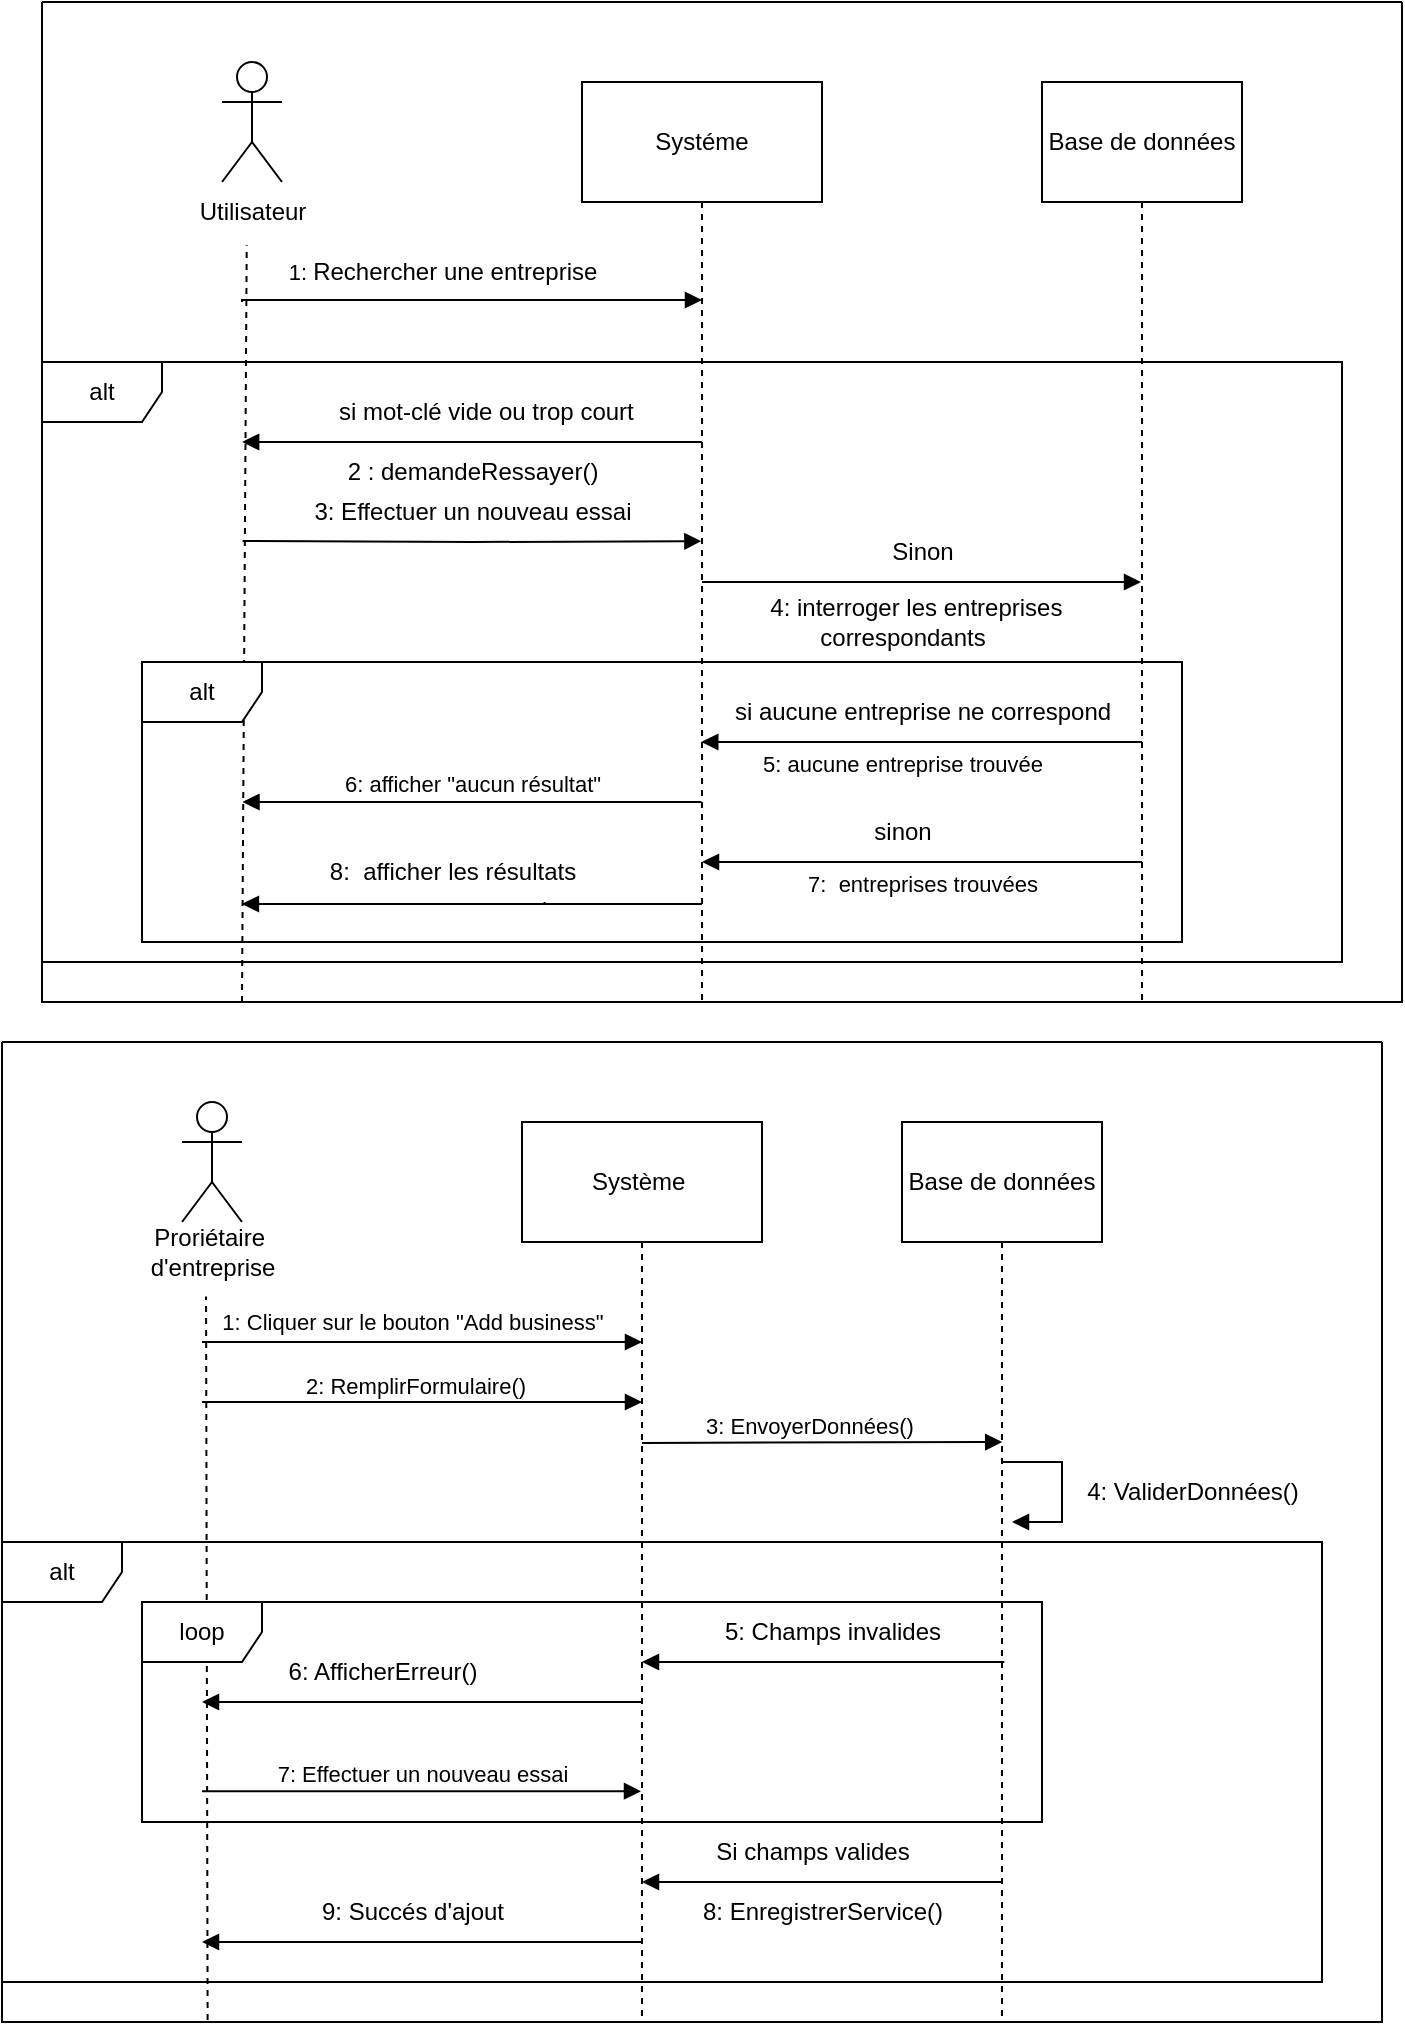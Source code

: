 <mxfile version="26.2.14">
  <diagram name="Page-1" id="2YBvvXClWsGukQMizWep">
    <mxGraphModel dx="1273" dy="570" grid="1" gridSize="10" guides="1" tooltips="1" connect="1" arrows="1" fold="1" page="1" pageScale="1" pageWidth="850" pageHeight="1100" math="0" shadow="0">
      <root>
        <mxCell id="0" />
        <mxCell id="1" parent="0" />
        <mxCell id="dc0nqa92FMbY49DklVH1-14" value="" style="swimlane;startSize=0;" parent="1" vertex="1">
          <mxGeometry x="90" y="540" width="690" height="490" as="geometry">
            <mxRectangle x="80" y="30" width="50" height="40" as="alternateBounds" />
          </mxGeometry>
        </mxCell>
        <mxCell id="dc0nqa92FMbY49DklVH1-15" value="Proriétaire&amp;nbsp;&lt;div&gt;d&#39;entreprise&lt;/div&gt;" style="text;html=1;align=center;verticalAlign=middle;resizable=0;points=[];autosize=1;strokeColor=none;fillColor=none;" parent="dc0nqa92FMbY49DklVH1-14" vertex="1">
          <mxGeometry x="60" y="85" width="90" height="40" as="geometry" />
        </mxCell>
        <mxCell id="dc0nqa92FMbY49DklVH1-20" value="" style="endArrow=none;dashed=1;html=1;rounded=0;entryX=0.467;entryY=1.056;entryDx=0;entryDy=0;entryPerimeter=0;exitX=0.149;exitY=0.998;exitDx=0;exitDy=0;exitPerimeter=0;" parent="dc0nqa92FMbY49DklVH1-14" source="dc0nqa92FMbY49DklVH1-14" target="dc0nqa92FMbY49DklVH1-15" edge="1">
          <mxGeometry width="50" height="50" relative="1" as="geometry">
            <mxPoint x="105" y="340" as="sourcePoint" />
            <mxPoint x="223.22" y="150" as="targetPoint" />
            <Array as="points" />
          </mxGeometry>
        </mxCell>
        <mxCell id="dc0nqa92FMbY49DklVH1-21" value="" style="shape=umlActor;verticalLabelPosition=bottom;verticalAlign=top;html=1;outlineConnect=0;" parent="dc0nqa92FMbY49DklVH1-14" vertex="1">
          <mxGeometry x="90" y="30" width="30" height="60" as="geometry" />
        </mxCell>
        <mxCell id="JqO3XtMDO4aosh0jrj5c-3" value="" style="endArrow=block;endFill=1;html=1;edgeStyle=orthogonalEdgeStyle;align=left;verticalAlign=top;rounded=0;entryX=0.501;entryY=0.346;entryDx=0;entryDy=0;entryPerimeter=0;" parent="dc0nqa92FMbY49DklVH1-14" edge="1">
          <mxGeometry x="-1" relative="1" as="geometry">
            <mxPoint x="320" y="200.46" as="sourcePoint" />
            <mxPoint x="500.1" y="200.0" as="targetPoint" />
            <Array as="points">
              <mxPoint x="320" y="199.46" />
            </Array>
          </mxGeometry>
        </mxCell>
        <mxCell id="JqO3XtMDO4aosh0jrj5c-4" value="3:&amp;nbsp;EnvoyerDonnées()" style="edgeLabel;resizable=0;html=1;align=left;verticalAlign=bottom;" parent="JqO3XtMDO4aosh0jrj5c-3" connectable="0" vertex="1">
          <mxGeometry x="-1" relative="1" as="geometry">
            <mxPoint x="30" as="offset" />
          </mxGeometry>
        </mxCell>
        <mxCell id="JqO3XtMDO4aosh0jrj5c-10" value="7: Effectuer un nouveau essai" style="html=1;verticalAlign=bottom;endArrow=block;curved=0;rounded=0;" parent="dc0nqa92FMbY49DklVH1-14" target="dc0nqa92FMbY49DklVH1-11" edge="1">
          <mxGeometry relative="1" as="geometry">
            <mxPoint x="100" y="374.62" as="sourcePoint" />
            <mxPoint x="190" y="374.62" as="targetPoint" />
          </mxGeometry>
        </mxCell>
        <mxCell id="JqO3XtMDO4aosh0jrj5c-12" value="" style="html=1;verticalAlign=bottom;endArrow=block;curved=0;rounded=0;" parent="dc0nqa92FMbY49DklVH1-14" edge="1">
          <mxGeometry relative="1" as="geometry">
            <mxPoint x="501.17" y="310" as="sourcePoint" />
            <mxPoint x="320.001" y="310" as="targetPoint" />
          </mxGeometry>
        </mxCell>
        <mxCell id="dc0nqa92FMbY49DklVH1-11" value="Système&amp;nbsp;" style="shape=umlLifeline;perimeter=lifelinePerimeter;whiteSpace=wrap;html=1;container=1;dropTarget=0;collapsible=0;recursiveResize=0;outlineConnect=0;portConstraint=eastwest;newEdgeStyle={&quot;curved&quot;:0,&quot;rounded&quot;:0};size=60;" parent="dc0nqa92FMbY49DklVH1-14" vertex="1">
          <mxGeometry x="260" y="40" width="120" height="450" as="geometry" />
        </mxCell>
        <mxCell id="JqO3XtMDO4aosh0jrj5c-14" value="Base de données" style="shape=umlLifeline;perimeter=lifelinePerimeter;whiteSpace=wrap;html=1;container=1;dropTarget=0;collapsible=0;recursiveResize=0;outlineConnect=0;portConstraint=eastwest;newEdgeStyle={&quot;curved&quot;:0,&quot;rounded&quot;:0};size=60;" parent="dc0nqa92FMbY49DklVH1-14" vertex="1">
          <mxGeometry x="450" y="40" width="100" height="450" as="geometry" />
        </mxCell>
        <mxCell id="JqO3XtMDO4aosh0jrj5c-50" value="" style="endArrow=block;endFill=1;html=1;edgeStyle=orthogonalEdgeStyle;align=left;verticalAlign=top;rounded=0;" parent="dc0nqa92FMbY49DklVH1-14" edge="1">
          <mxGeometry x="-1" relative="1" as="geometry">
            <mxPoint x="100" y="150" as="sourcePoint" />
            <mxPoint x="320" y="150" as="targetPoint" />
          </mxGeometry>
        </mxCell>
        <mxCell id="JqO3XtMDO4aosh0jrj5c-44" value="&lt;span style=&quot;font-size: 11px; text-align: left; background-color: rgb(255, 255, 255);&quot;&gt;1: Cliquer sur le bouton &quot;Add business&quot;&lt;/span&gt;" style="text;html=1;align=center;verticalAlign=middle;resizable=0;points=[];autosize=1;strokeColor=none;fillColor=none;" parent="dc0nqa92FMbY49DklVH1-14" vertex="1">
          <mxGeometry x="100" y="125" width="210" height="30" as="geometry" />
        </mxCell>
        <mxCell id="JqO3XtMDO4aosh0jrj5c-54" value="4:&amp;nbsp;ValiderDonnées()" style="text;html=1;align=center;verticalAlign=middle;resizable=0;points=[];autosize=1;strokeColor=none;fillColor=none;" parent="dc0nqa92FMbY49DklVH1-14" vertex="1">
          <mxGeometry x="530" y="210" width="130" height="30" as="geometry" />
        </mxCell>
        <mxCell id="JqO3XtMDO4aosh0jrj5c-73" value="" style="endArrow=block;endFill=1;html=1;edgeStyle=orthogonalEdgeStyle;align=left;verticalAlign=top;rounded=0;" parent="dc0nqa92FMbY49DklVH1-14" edge="1">
          <mxGeometry x="-1" relative="1" as="geometry">
            <mxPoint x="100" y="180" as="sourcePoint" />
            <mxPoint x="320" y="180" as="targetPoint" />
          </mxGeometry>
        </mxCell>
        <mxCell id="JqO3XtMDO4aosh0jrj5c-74" value="2: RemplirFormulaire()" style="edgeLabel;resizable=0;html=1;align=left;verticalAlign=bottom;" parent="JqO3XtMDO4aosh0jrj5c-73" connectable="0" vertex="1">
          <mxGeometry x="-1" relative="1" as="geometry">
            <mxPoint x="50" as="offset" />
          </mxGeometry>
        </mxCell>
        <mxCell id="JqO3XtMDO4aosh0jrj5c-81" value="8: EnregistrerService()" style="text;html=1;align=center;verticalAlign=middle;resizable=0;points=[];autosize=1;strokeColor=none;fillColor=none;" parent="dc0nqa92FMbY49DklVH1-14" vertex="1">
          <mxGeometry x="340" y="420" width="140" height="30" as="geometry" />
        </mxCell>
        <mxCell id="JqO3XtMDO4aosh0jrj5c-86" value="" style="html=1;verticalAlign=bottom;endArrow=block;curved=0;rounded=0;" parent="dc0nqa92FMbY49DklVH1-14" edge="1">
          <mxGeometry relative="1" as="geometry">
            <mxPoint x="320" y="450" as="sourcePoint" />
            <mxPoint x="100" y="450" as="targetPoint" />
          </mxGeometry>
        </mxCell>
        <mxCell id="JqO3XtMDO4aosh0jrj5c-92" value="" style="html=1;verticalAlign=bottom;endArrow=block;curved=0;rounded=0;" parent="dc0nqa92FMbY49DklVH1-14" edge="1">
          <mxGeometry relative="1" as="geometry">
            <mxPoint x="319.5" y="330" as="sourcePoint" />
            <mxPoint x="100" y="330" as="targetPoint" />
          </mxGeometry>
        </mxCell>
        <mxCell id="JqO3XtMDO4aosh0jrj5c-91" value="6: AfficherErreur()" style="text;html=1;align=center;verticalAlign=middle;resizable=0;points=[];autosize=1;strokeColor=none;fillColor=none;" parent="dc0nqa92FMbY49DklVH1-14" vertex="1">
          <mxGeometry x="130" y="300" width="120" height="30" as="geometry" />
        </mxCell>
        <mxCell id="OGs0RC5NxnLfd_zR553h-2" value="" style="html=1;align=left;spacingLeft=2;endArrow=block;rounded=0;edgeStyle=orthogonalEdgeStyle;curved=0;rounded=0;" parent="dc0nqa92FMbY49DklVH1-14" edge="1">
          <mxGeometry relative="1" as="geometry">
            <mxPoint x="500" y="210" as="sourcePoint" />
            <Array as="points">
              <mxPoint x="530" y="240" />
            </Array>
            <mxPoint x="505.0" y="240" as="targetPoint" />
          </mxGeometry>
        </mxCell>
        <mxCell id="OGs0RC5NxnLfd_zR553h-4" value="loop" style="shape=umlFrame;whiteSpace=wrap;html=1;pointerEvents=0;" parent="dc0nqa92FMbY49DklVH1-14" vertex="1">
          <mxGeometry x="70" y="280" width="450" height="110" as="geometry" />
        </mxCell>
        <mxCell id="OGs0RC5NxnLfd_zR553h-5" value="5: Champs invalides" style="text;html=1;align=center;verticalAlign=middle;resizable=0;points=[];autosize=1;strokeColor=none;fillColor=none;" parent="dc0nqa92FMbY49DklVH1-14" vertex="1">
          <mxGeometry x="350" y="280" width="130" height="30" as="geometry" />
        </mxCell>
        <mxCell id="JqO3XtMDO4aosh0jrj5c-90" value="" style="html=1;verticalAlign=bottom;endArrow=block;curved=0;rounded=0;" parent="dc0nqa92FMbY49DklVH1-14" edge="1">
          <mxGeometry relative="1" as="geometry">
            <mxPoint x="499.5" y="420" as="sourcePoint" />
            <mxPoint x="320" y="420" as="targetPoint" />
          </mxGeometry>
        </mxCell>
        <mxCell id="JqO3XtMDO4aosh0jrj5c-95" value="Si champs valides" style="text;html=1;align=center;verticalAlign=middle;resizable=0;points=[];autosize=1;strokeColor=none;fillColor=none;" parent="dc0nqa92FMbY49DklVH1-14" vertex="1">
          <mxGeometry x="345" y="390" width="120" height="30" as="geometry" />
        </mxCell>
        <mxCell id="JqO3XtMDO4aosh0jrj5c-78" value="alt" style="shape=umlFrame;whiteSpace=wrap;html=1;pointerEvents=0;" parent="dc0nqa92FMbY49DklVH1-14" vertex="1">
          <mxGeometry y="250" width="660" height="220" as="geometry" />
        </mxCell>
        <mxCell id="OGs0RC5NxnLfd_zR553h-30" value="9: Succés d&#39;ajout" style="text;html=1;align=center;verticalAlign=middle;resizable=0;points=[];autosize=1;strokeColor=none;fillColor=none;" parent="dc0nqa92FMbY49DklVH1-14" vertex="1">
          <mxGeometry x="150" y="420" width="110" height="30" as="geometry" />
        </mxCell>
        <mxCell id="JqO3XtMDO4aosh0jrj5c-57" value="" style="swimlane;startSize=0;" parent="1" vertex="1">
          <mxGeometry x="110" y="20" width="680" height="500" as="geometry">
            <mxRectangle x="80" y="30" width="50" height="40" as="alternateBounds" />
          </mxGeometry>
        </mxCell>
        <mxCell id="JqO3XtMDO4aosh0jrj5c-58" value="Utilisateur" style="text;html=1;align=center;verticalAlign=middle;resizable=0;points=[];autosize=1;strokeColor=none;fillColor=none;" parent="JqO3XtMDO4aosh0jrj5c-57" vertex="1">
          <mxGeometry x="65" y="90" width="80" height="30" as="geometry" />
        </mxCell>
        <mxCell id="JqO3XtMDO4aosh0jrj5c-59" value="" style="endArrow=none;dashed=1;html=1;rounded=0;entryX=0.467;entryY=1.056;entryDx=0;entryDy=0;entryPerimeter=0;" parent="JqO3XtMDO4aosh0jrj5c-57" target="JqO3XtMDO4aosh0jrj5c-58" edge="1">
          <mxGeometry width="50" height="50" relative="1" as="geometry">
            <mxPoint x="100" y="500" as="sourcePoint" />
            <mxPoint x="223.22" y="150" as="targetPoint" />
            <Array as="points">
              <mxPoint x="100" y="500" />
            </Array>
          </mxGeometry>
        </mxCell>
        <mxCell id="JqO3XtMDO4aosh0jrj5c-60" value="" style="shape=umlActor;verticalLabelPosition=bottom;verticalAlign=top;html=1;outlineConnect=0;" parent="JqO3XtMDO4aosh0jrj5c-57" vertex="1">
          <mxGeometry x="90" y="30" width="30" height="60" as="geometry" />
        </mxCell>
        <mxCell id="JqO3XtMDO4aosh0jrj5c-63" value="" style="html=1;verticalAlign=bottom;endArrow=block;curved=0;rounded=0;" parent="JqO3XtMDO4aosh0jrj5c-57" edge="1">
          <mxGeometry x="0.565" y="30" relative="1" as="geometry">
            <mxPoint x="329.93" y="220.0" as="sourcePoint" />
            <mxPoint x="100.06" y="220" as="targetPoint" />
            <mxPoint as="offset" />
          </mxGeometry>
        </mxCell>
        <mxCell id="JqO3XtMDO4aosh0jrj5c-66" value="Systéme" style="shape=umlLifeline;perimeter=lifelinePerimeter;whiteSpace=wrap;html=1;container=1;dropTarget=0;collapsible=0;recursiveResize=0;outlineConnect=0;portConstraint=eastwest;newEdgeStyle={&quot;curved&quot;:0,&quot;rounded&quot;:0};size=60;" parent="JqO3XtMDO4aosh0jrj5c-57" vertex="1">
          <mxGeometry x="270" y="40" width="120" height="460" as="geometry" />
        </mxCell>
        <mxCell id="JqO3XtMDO4aosh0jrj5c-68" value="Base de données" style="shape=umlLifeline;perimeter=lifelinePerimeter;whiteSpace=wrap;html=1;container=1;dropTarget=0;collapsible=0;recursiveResize=0;outlineConnect=0;portConstraint=eastwest;newEdgeStyle={&quot;curved&quot;:0,&quot;rounded&quot;:0};size=60;" parent="JqO3XtMDO4aosh0jrj5c-57" vertex="1">
          <mxGeometry x="500" y="40" width="100" height="460" as="geometry" />
        </mxCell>
        <mxCell id="JqO3XtMDO4aosh0jrj5c-69" value="" style="endArrow=block;endFill=1;html=1;edgeStyle=orthogonalEdgeStyle;align=left;verticalAlign=top;rounded=0;" parent="JqO3XtMDO4aosh0jrj5c-57" edge="1">
          <mxGeometry x="-1" relative="1" as="geometry">
            <mxPoint x="100" y="150" as="sourcePoint" />
            <mxPoint x="330" y="149" as="targetPoint" />
            <Array as="points">
              <mxPoint x="100" y="149" />
            </Array>
          </mxGeometry>
        </mxCell>
        <mxCell id="JqO3XtMDO4aosh0jrj5c-70" value="&lt;span style=&quot;font-size: 11px; text-align: left; background-color: rgb(255, 255, 255);&quot;&gt;1:&amp;nbsp;&lt;/span&gt;&lt;span style=&quot;background-color: transparent; color: light-dark(rgb(0, 0, 0), rgb(255, 255, 255));&quot;&gt;Rechercher une entreprise&lt;/span&gt;" style="text;html=1;align=center;verticalAlign=middle;resizable=0;points=[];autosize=1;strokeColor=none;fillColor=none;" parent="JqO3XtMDO4aosh0jrj5c-57" vertex="1">
          <mxGeometry x="110" y="120" width="180" height="30" as="geometry" />
        </mxCell>
        <mxCell id="JqO3XtMDO4aosh0jrj5c-72" value="" style="endArrow=block;endFill=1;html=1;edgeStyle=orthogonalEdgeStyle;align=left;verticalAlign=top;rounded=0;entryX=0.495;entryY=0.667;entryDx=0;entryDy=0;entryPerimeter=0;" parent="JqO3XtMDO4aosh0jrj5c-57" edge="1">
          <mxGeometry x="-1" relative="1" as="geometry">
            <mxPoint x="100.3" y="269.5" as="sourcePoint" />
            <mxPoint x="329.7" y="269.6" as="targetPoint" />
          </mxGeometry>
        </mxCell>
        <mxCell id="OGs0RC5NxnLfd_zR553h-8" value="alt" style="shape=umlFrame;whiteSpace=wrap;html=1;pointerEvents=0;" parent="JqO3XtMDO4aosh0jrj5c-57" vertex="1">
          <mxGeometry y="180" width="650" height="300" as="geometry" />
        </mxCell>
        <mxCell id="OGs0RC5NxnLfd_zR553h-10" value="&amp;nbsp; &amp;nbsp; &amp;nbsp; &amp;nbsp; &amp;nbsp; &amp;nbsp; &amp;nbsp; &amp;nbsp; &amp;nbsp; &amp;nbsp; &amp;nbsp; si&amp;nbsp;mot-clé vide ou trop court" style="text;html=1;align=center;verticalAlign=middle;resizable=0;points=[];autosize=1;strokeColor=none;fillColor=none;" parent="JqO3XtMDO4aosh0jrj5c-57" vertex="1">
          <mxGeometry x="65" y="190" width="240" height="30" as="geometry" />
        </mxCell>
        <mxCell id="OGs0RC5NxnLfd_zR553h-18" value="3: Effectuer un nouveau essai" style="text;html=1;align=center;verticalAlign=middle;resizable=0;points=[];autosize=1;strokeColor=none;fillColor=none;" parent="JqO3XtMDO4aosh0jrj5c-57" vertex="1">
          <mxGeometry x="125" y="240" width="180" height="30" as="geometry" />
        </mxCell>
        <mxCell id="OGs0RC5NxnLfd_zR553h-17" value="2 : demandeRessayer()" style="text;html=1;align=center;verticalAlign=middle;resizable=0;points=[];autosize=1;strokeColor=none;fillColor=none;" parent="JqO3XtMDO4aosh0jrj5c-57" vertex="1">
          <mxGeometry x="140" y="220" width="150" height="30" as="geometry" />
        </mxCell>
        <mxCell id="OGs0RC5NxnLfd_zR553h-9" value="alt" style="shape=umlFrame;whiteSpace=wrap;html=1;pointerEvents=0;" parent="JqO3XtMDO4aosh0jrj5c-57" vertex="1">
          <mxGeometry x="50" y="330" width="520" height="140" as="geometry" />
        </mxCell>
        <mxCell id="JqO3XtMDO4aosh0jrj5c-65" value="" style="html=1;verticalAlign=bottom;endArrow=block;curved=0;rounded=0;" parent="JqO3XtMDO4aosh0jrj5c-57" target="JqO3XtMDO4aosh0jrj5c-68" edge="1">
          <mxGeometry relative="1" as="geometry">
            <mxPoint x="330" y="290" as="sourcePoint" />
            <mxPoint x="550" y="300" as="targetPoint" />
          </mxGeometry>
        </mxCell>
        <mxCell id="OGs0RC5NxnLfd_zR553h-24" value="5: aucune entreprise trouvée" style="html=1;verticalAlign=bottom;endArrow=block;curved=0;rounded=0;" parent="JqO3XtMDO4aosh0jrj5c-57" edge="1">
          <mxGeometry x="0.089" y="20" width="80" relative="1" as="geometry">
            <mxPoint x="550" y="370" as="sourcePoint" />
            <mxPoint x="329.63" y="370" as="targetPoint" />
            <mxPoint as="offset" />
          </mxGeometry>
        </mxCell>
        <mxCell id="OGs0RC5NxnLfd_zR553h-25" value="6: afficher &quot;aucun résultat&quot;" style="html=1;verticalAlign=bottom;endArrow=block;curved=0;rounded=0;" parent="JqO3XtMDO4aosh0jrj5c-57" edge="1">
          <mxGeometry width="80" relative="1" as="geometry">
            <mxPoint x="329.75" y="400.0" as="sourcePoint" />
            <mxPoint x="100.25" y="400" as="targetPoint" />
          </mxGeometry>
        </mxCell>
        <mxCell id="JqO3XtMDO4aosh0jrj5c-64" value="7:&amp;nbsp; entreprises trouvées" style="html=1;verticalAlign=bottom;endArrow=block;curved=0;rounded=0;" parent="JqO3XtMDO4aosh0jrj5c-57" edge="1">
          <mxGeometry y="20" relative="1" as="geometry">
            <mxPoint x="550" y="430" as="sourcePoint" />
            <mxPoint x="330" y="430" as="targetPoint" />
            <mxPoint as="offset" />
          </mxGeometry>
        </mxCell>
        <mxCell id="JqO3XtMDO4aosh0jrj5c-61" value="" style="endArrow=block;endFill=1;html=1;edgeStyle=orthogonalEdgeStyle;align=left;verticalAlign=top;rounded=0;" parent="JqO3XtMDO4aosh0jrj5c-57" edge="1">
          <mxGeometry x="-1" relative="1" as="geometry">
            <mxPoint x="251.26" y="450" as="sourcePoint" />
            <mxPoint x="99.96" y="451" as="targetPoint" />
            <Array as="points">
              <mxPoint x="250.96" y="451" />
              <mxPoint x="329.96" y="451" />
            </Array>
          </mxGeometry>
        </mxCell>
        <mxCell id="OGs0RC5NxnLfd_zR553h-27" value="8:&amp;nbsp;&amp;nbsp;afficher les résultats" style="text;html=1;align=center;verticalAlign=middle;resizable=0;points=[];autosize=1;strokeColor=none;fillColor=none;" parent="JqO3XtMDO4aosh0jrj5c-57" vertex="1">
          <mxGeometry x="130" y="420" width="150" height="30" as="geometry" />
        </mxCell>
        <mxCell id="OGs0RC5NxnLfd_zR553h-28" value="&amp;nbsp;si aucune entreprise ne correspond&amp;nbsp;" style="text;html=1;align=center;verticalAlign=middle;resizable=0;points=[];autosize=1;strokeColor=none;fillColor=none;" parent="JqO3XtMDO4aosh0jrj5c-57" vertex="1">
          <mxGeometry x="330" y="340" width="220" height="30" as="geometry" />
        </mxCell>
        <mxCell id="OGs0RC5NxnLfd_zR553h-29" value="sinon" style="text;html=1;align=center;verticalAlign=middle;resizable=0;points=[];autosize=1;strokeColor=none;fillColor=none;" parent="JqO3XtMDO4aosh0jrj5c-57" vertex="1">
          <mxGeometry x="405" y="400" width="50" height="30" as="geometry" />
        </mxCell>
        <mxCell id="s3A_tjpXDSAq6rWRG2WL-1" value="&lt;div&gt;Sinon&lt;/div&gt;" style="text;html=1;align=center;verticalAlign=middle;resizable=0;points=[];autosize=1;strokeColor=none;fillColor=none;" vertex="1" parent="JqO3XtMDO4aosh0jrj5c-57">
          <mxGeometry x="415" y="260" width="50" height="30" as="geometry" />
        </mxCell>
        <mxCell id="s3A_tjpXDSAq6rWRG2WL-2" value="&amp;nbsp; &amp;nbsp; &amp;nbsp;4:&amp;nbsp;interroger les entreprises&amp;nbsp;&lt;div&gt;correspondants&lt;/div&gt;" style="text;html=1;align=center;verticalAlign=middle;resizable=0;points=[];autosize=1;strokeColor=none;fillColor=none;" vertex="1" parent="JqO3XtMDO4aosh0jrj5c-57">
          <mxGeometry x="335" y="290" width="190" height="40" as="geometry" />
        </mxCell>
      </root>
    </mxGraphModel>
  </diagram>
</mxfile>
